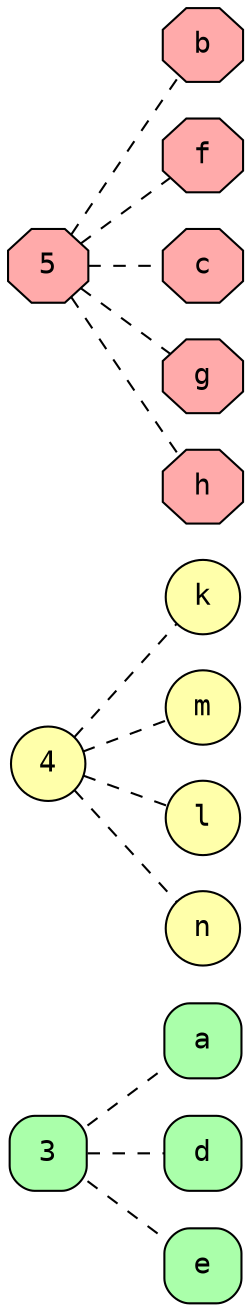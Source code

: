 
graph{
rankdir=LR
edge [style=dashed]
n0 [fontsize=14, fillcolor="#AAFFAA", width=0.51, fontname=Courier, style="filled,rounded", height=0.5, shape=box, label=3];
n1 [fontsize=14, fillcolor="#AAFFAA", width=0.51, fontname=Courier, style="filled,rounded", height=0.5, shape=box, label="a"];
n0 -- n1;
n2 [fontsize=14, fillcolor="#AAFFAA", width=0.51, fontname=Courier, style="filled,rounded", height=0.5, shape=box, label="d"];
n0 -- n2;
n3 [fontsize=14, fillcolor="#AAFFAA", width=0.51, fontname=Courier, style="filled,rounded", height=0.5, shape=box, label="e"];
n0 -- n3;
n4 [fillcolor="#FFFFAA", fontsize=14, fontname=Courier, shape=circle, width=0.45, style=filled, height=0.45, label=4];
n5 [fillcolor="#FFFFAA", fontsize=14, fontname=Courier, shape=circle, width=0.45, style=filled, height=0.45, label="k"];
n4 -- n5;
n6 [fillcolor="#FFFFAA", fontsize=14, fontname=Courier, shape=circle, width=0.45, style=filled, height=0.45, label="m"];
n4 -- n6;
n7 [fillcolor="#FFFFAA", fontsize=14, fontname=Courier, shape=circle, width=0.45, style=filled, height=0.45, label="l"];
n4 -- n7;
n8 [fillcolor="#FFFFAA", fontsize=14, fontname=Courier, shape=circle, width=0.45, style=filled, height=0.45, label="n"];
n4 -- n8;
n9 [fillcolor="#FFAAAA", fontsize=14, shape=octagon, fontname=Courier, height=0, style=filled, width=0, label=5];
n10 [fillcolor="#FFAAAA", fontsize=14, shape=octagon, fontname=Courier, height=0, style=filled, width=0, label="b"];
n9 -- n10;
n11 [fillcolor="#FFAAAA", fontsize=14, shape=octagon, fontname=Courier, height=0, style=filled, width=0, label="f"];
n9 -- n11;
n12 [fillcolor="#FFAAAA", fontsize=14, shape=octagon, fontname=Courier, height=0, style=filled, width=0, label="c"];
n9 -- n12;
n13 [fillcolor="#FFAAAA", fontsize=14, shape=octagon, fontname=Courier, height=0, style=filled, width=0, label="g"];
n9 -- n13;
n14 [fillcolor="#FFAAAA", fontsize=14, shape=octagon, fontname=Courier, height=0, style=filled, width=0, label="h"];
n9 -- n14;

}
            